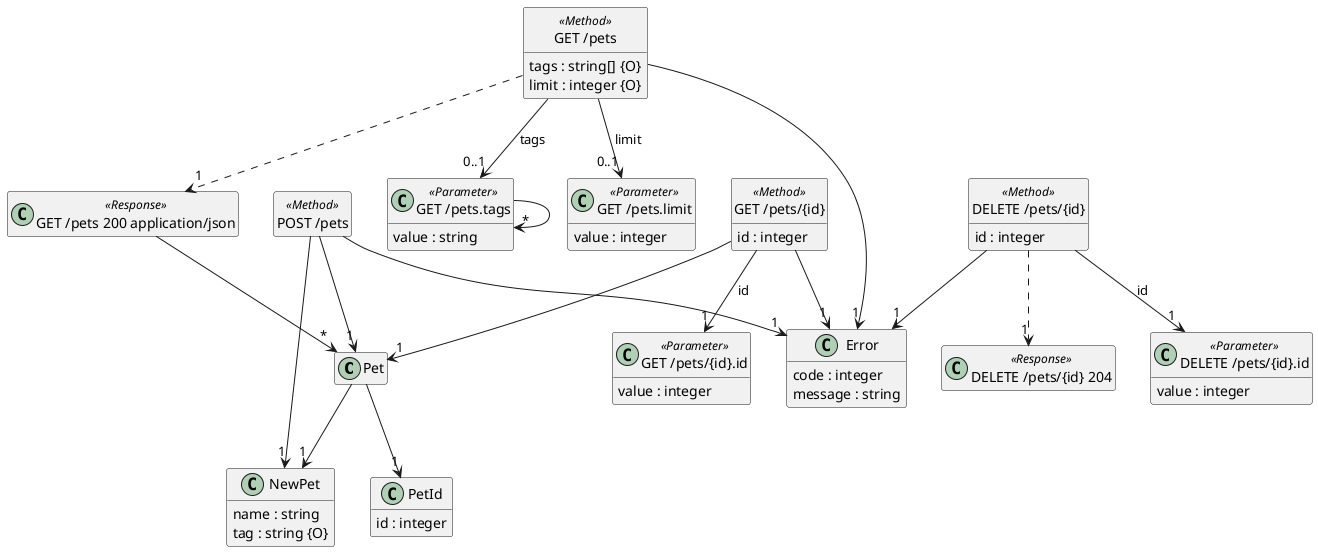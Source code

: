 @startuml
hide <<Method>> circle
hide empty methods
hide empty fields
set namespaceSeparator none

class "Pet" {
}

class "PetId" {
  id : integer
}

class "NewPet" {
  name : string
  tag : string {O}
}

class "Error" {
  code : integer
  message : string
}

class "GET /pets" <<Method>> {
  tags : string[] {O}
  limit : integer {O}
}

class "GET /pets.tags" {
  value : string
}

class "GET /pets.tags" <<Parameter>> {
}

class "GET /pets.limit" <<Parameter>> {
  value : integer
}

class "GET /pets 200 application/json" <<Response>> {
}

class "POST /pets" <<Method>> {
}

class "GET /pets/{id}" <<Method>> {
  id : integer
}

class "GET /pets/{id}.id" <<Parameter>> {
  value : integer
}

class "DELETE /pets/{id}" <<Method>> {
  id : integer
}

class "DELETE /pets/{id}.id" <<Parameter>> {
  value : integer
}

class "DELETE /pets/{id} 204" <<Response>> {
}

"Pet" --> "1" "NewPet"

"Pet" --> "1" "PetId"

"GET /pets.tags" --> "*" "GET /pets.tags"

"GET /pets" --> "0..1" "GET /pets.tags" : "tags"

"GET /pets" --> "0..1" "GET /pets.limit" : "limit"

"GET /pets 200 application/json" --> "*" "Pet"

"GET /pets" ..> "1" "GET /pets 200 application/json"

"GET /pets" --> "1" "Error"

"POST /pets" --> "1" "Pet"

"POST /pets" --> "1" "Error"

"POST /pets" --> "1" "NewPet"

"GET /pets/{id}" --> "1" "GET /pets/{id}.id" : "id"

"GET /pets/{id}" --> "1" "Pet"

"GET /pets/{id}" --> "1" "Error"

"DELETE /pets/{id}" --> "1" "DELETE /pets/{id}.id" : "id"

"DELETE /pets/{id}" ..> "1" "DELETE /pets/{id} 204"

"DELETE /pets/{id}" --> "1" "Error"

@enduml